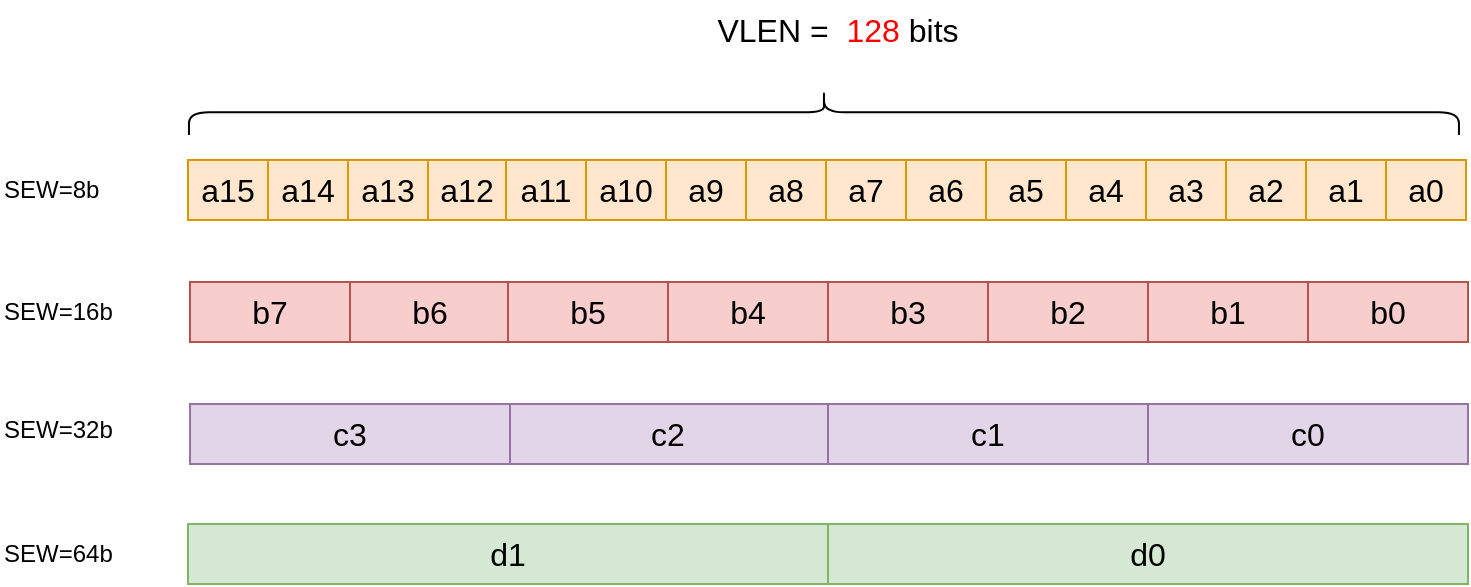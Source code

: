 <mxfile version="21.5.0" type="device">
  <diagram name="第 1 页" id="nJRzv5rlB3VEnub_vDUY">
    <mxGraphModel dx="1416" dy="818" grid="1" gridSize="10" guides="1" tooltips="1" connect="1" arrows="1" fold="1" page="1" pageScale="1" pageWidth="827" pageHeight="1169" math="0" shadow="0">
      <root>
        <mxCell id="0" />
        <mxCell id="1" parent="0" />
        <mxCell id="L7PPIbatm0o-3SstzBcX-66" value="&lt;font style=&quot;font-size: 16px;&quot;&gt;a3&lt;/font&gt;" style="rounded=0;whiteSpace=wrap;html=1;fillColor=#ffe6cc;strokeColor=#d79b00;" parent="1" vertex="1">
          <mxGeometry x="603" y="280" width="40" height="30" as="geometry" />
        </mxCell>
        <mxCell id="L7PPIbatm0o-3SstzBcX-68" value="&lt;font style=&quot;font-size: 16px;&quot;&gt;a1&lt;/font&gt;" style="rounded=0;whiteSpace=wrap;html=1;fillColor=#FFB366;" parent="1" vertex="1">
          <mxGeometry x="683" y="280" width="40" height="30" as="geometry" />
        </mxCell>
        <mxCell id="L7PPIbatm0o-3SstzBcX-69" value="&lt;font style=&quot;font-size: 16px;&quot;&gt;a0&lt;/font&gt;" style="rounded=0;whiteSpace=wrap;html=1;fillColor=#ffe6cc;strokeColor=#d79b00;" parent="1" vertex="1">
          <mxGeometry x="723" y="280" width="40" height="30" as="geometry" />
        </mxCell>
        <mxCell id="L7PPIbatm0o-3SstzBcX-70" value="&lt;font style=&quot;font-size: 16px;&quot;&gt;a7&lt;/font&gt;" style="rounded=0;whiteSpace=wrap;html=1;fillColor=#ffe6cc;strokeColor=#d79b00;" parent="1" vertex="1">
          <mxGeometry x="443" y="280" width="40" height="30" as="geometry" />
        </mxCell>
        <mxCell id="L7PPIbatm0o-3SstzBcX-71" value="&lt;font style=&quot;font-size: 16px;&quot;&gt;a6&lt;/font&gt;" style="rounded=0;whiteSpace=wrap;html=1;fillColor=#ffe6cc;strokeColor=#d79b00;" parent="1" vertex="1">
          <mxGeometry x="483" y="280" width="40" height="30" as="geometry" />
        </mxCell>
        <mxCell id="L7PPIbatm0o-3SstzBcX-72" value="&lt;font style=&quot;font-size: 16px;&quot;&gt;a5&lt;/font&gt;" style="rounded=0;whiteSpace=wrap;html=1;fillColor=#ffe6cc;strokeColor=#d79b00;" parent="1" vertex="1">
          <mxGeometry x="523" y="280" width="40" height="30" as="geometry" />
        </mxCell>
        <mxCell id="L7PPIbatm0o-3SstzBcX-73" value="&lt;font style=&quot;font-size: 16px;&quot;&gt;a4&lt;/font&gt;" style="rounded=0;whiteSpace=wrap;html=1;fillColor=#ffe6cc;strokeColor=#d79b00;" parent="1" vertex="1">
          <mxGeometry x="563" y="280" width="40" height="30" as="geometry" />
        </mxCell>
        <mxCell id="L7PPIbatm0o-3SstzBcX-79" value="" style="shape=curlyBracket;whiteSpace=wrap;html=1;rounded=1;labelPosition=left;verticalLabelPosition=middle;align=right;verticalAlign=middle;rotation=90;size=0.5;" parent="1" vertex="1">
          <mxGeometry x="430.66" y="-61.34" width="22.63" height="635" as="geometry" />
        </mxCell>
        <mxCell id="L7PPIbatm0o-3SstzBcX-80" value="&lt;font style=&quot;font-size: 16px;&quot;&gt;VLEN =&amp;nbsp; &lt;font style=&quot;font-size: 16px;&quot; color=&quot;#ff0000&quot;&gt;128 &lt;/font&gt;bits&lt;/font&gt;" style="text;strokeColor=none;align=center;fillColor=none;html=1;verticalAlign=middle;whiteSpace=wrap;rounded=0;" parent="1" vertex="1">
          <mxGeometry x="384" y="200" width="130" height="30" as="geometry" />
        </mxCell>
        <mxCell id="L7PPIbatm0o-3SstzBcX-81" value="&lt;font style=&quot;font-size: 16px;&quot;&gt;a2&lt;/font&gt;" style="rounded=0;whiteSpace=wrap;html=1;fillColor=#ffe6cc;strokeColor=#d79b00;" parent="1" vertex="1">
          <mxGeometry x="643" y="280" width="40" height="30" as="geometry" />
        </mxCell>
        <mxCell id="L7PPIbatm0o-3SstzBcX-82" value="&lt;font style=&quot;font-size: 16px;&quot;&gt;a1&lt;/font&gt;" style="rounded=0;whiteSpace=wrap;html=1;fillColor=#ffe6cc;strokeColor=#d79b00;" parent="1" vertex="1">
          <mxGeometry x="683" y="280" width="40" height="30" as="geometry" />
        </mxCell>
        <mxCell id="2B8QoLhaIMbZjg2y5yDT-1" value="&lt;font style=&quot;font-size: 16px;&quot;&gt;a11&lt;/font&gt;" style="rounded=0;whiteSpace=wrap;html=1;fillColor=#ffe6cc;strokeColor=#d79b00;" vertex="1" parent="1">
          <mxGeometry x="283" y="280" width="40" height="30" as="geometry" />
        </mxCell>
        <mxCell id="2B8QoLhaIMbZjg2y5yDT-2" value="&lt;font style=&quot;font-size: 16px;&quot;&gt;a1&lt;/font&gt;" style="rounded=0;whiteSpace=wrap;html=1;fillColor=#FFB366;" vertex="1" parent="1">
          <mxGeometry x="363" y="280" width="40" height="30" as="geometry" />
        </mxCell>
        <mxCell id="2B8QoLhaIMbZjg2y5yDT-3" value="&lt;font style=&quot;font-size: 16px;&quot;&gt;a8&lt;/font&gt;" style="rounded=0;whiteSpace=wrap;html=1;fillColor=#ffe6cc;strokeColor=#d79b00;" vertex="1" parent="1">
          <mxGeometry x="403" y="280" width="40" height="30" as="geometry" />
        </mxCell>
        <mxCell id="2B8QoLhaIMbZjg2y5yDT-4" value="&lt;font style=&quot;font-size: 16px;&quot;&gt;a15&lt;/font&gt;" style="rounded=0;whiteSpace=wrap;html=1;fillColor=#ffe6cc;strokeColor=#d79b00;" vertex="1" parent="1">
          <mxGeometry x="124" y="280" width="40" height="30" as="geometry" />
        </mxCell>
        <mxCell id="2B8QoLhaIMbZjg2y5yDT-5" value="&lt;font style=&quot;font-size: 16px;&quot;&gt;a14&lt;/font&gt;" style="rounded=0;whiteSpace=wrap;html=1;fillColor=#ffe6cc;strokeColor=#d79b00;" vertex="1" parent="1">
          <mxGeometry x="164" y="280" width="40" height="30" as="geometry" />
        </mxCell>
        <mxCell id="2B8QoLhaIMbZjg2y5yDT-6" value="&lt;font style=&quot;font-size: 16px;&quot;&gt;a13&lt;/font&gt;" style="rounded=0;whiteSpace=wrap;html=1;fillColor=#ffe6cc;strokeColor=#d79b00;" vertex="1" parent="1">
          <mxGeometry x="204" y="280" width="40" height="30" as="geometry" />
        </mxCell>
        <mxCell id="2B8QoLhaIMbZjg2y5yDT-7" value="&lt;font style=&quot;font-size: 16px;&quot;&gt;a12&lt;/font&gt;" style="rounded=0;whiteSpace=wrap;html=1;fillColor=#ffe6cc;strokeColor=#d79b00;" vertex="1" parent="1">
          <mxGeometry x="244" y="280" width="39" height="30" as="geometry" />
        </mxCell>
        <mxCell id="2B8QoLhaIMbZjg2y5yDT-8" value="&lt;span style=&quot;font-size: 16px;&quot;&gt;a10&lt;/span&gt;" style="rounded=0;whiteSpace=wrap;html=1;fillColor=#ffe6cc;strokeColor=#d79b00;" vertex="1" parent="1">
          <mxGeometry x="323" y="280" width="40" height="30" as="geometry" />
        </mxCell>
        <mxCell id="2B8QoLhaIMbZjg2y5yDT-9" value="&lt;font style=&quot;font-size: 16px;&quot;&gt;a9&lt;/font&gt;" style="rounded=0;whiteSpace=wrap;html=1;fillColor=#ffe6cc;strokeColor=#d79b00;" vertex="1" parent="1">
          <mxGeometry x="363" y="280" width="40" height="30" as="geometry" />
        </mxCell>
        <mxCell id="2B8QoLhaIMbZjg2y5yDT-12" value="&lt;font style=&quot;font-size: 16px;&quot;&gt;b0&lt;/font&gt;" style="rounded=0;whiteSpace=wrap;html=1;fillColor=#f8cecc;strokeColor=#b85450;" vertex="1" parent="1">
          <mxGeometry x="684" y="341" width="80" height="30" as="geometry" />
        </mxCell>
        <mxCell id="2B8QoLhaIMbZjg2y5yDT-14" value="&lt;font style=&quot;font-size: 16px;&quot;&gt;b3&lt;/font&gt;" style="rounded=0;whiteSpace=wrap;html=1;fillColor=#f8cecc;strokeColor=#b85450;" vertex="1" parent="1">
          <mxGeometry x="444" y="341" width="80" height="30" as="geometry" />
        </mxCell>
        <mxCell id="2B8QoLhaIMbZjg2y5yDT-16" value="&lt;font style=&quot;font-size: 16px;&quot;&gt;b2&lt;/font&gt;" style="rounded=0;whiteSpace=wrap;html=1;fillColor=#f8cecc;strokeColor=#b85450;" vertex="1" parent="1">
          <mxGeometry x="524" y="341" width="80" height="30" as="geometry" />
        </mxCell>
        <mxCell id="2B8QoLhaIMbZjg2y5yDT-17" value="&lt;font style=&quot;font-size: 16px;&quot;&gt;b1&lt;/font&gt;" style="rounded=0;whiteSpace=wrap;html=1;fillColor=#f8cecc;strokeColor=#b85450;" vertex="1" parent="1">
          <mxGeometry x="604" y="341" width="80" height="30" as="geometry" />
        </mxCell>
        <mxCell id="2B8QoLhaIMbZjg2y5yDT-21" value="&lt;font style=&quot;font-size: 16px;&quot;&gt;b4&lt;/font&gt;" style="rounded=0;whiteSpace=wrap;html=1;fillColor=#f8cecc;strokeColor=#b85450;" vertex="1" parent="1">
          <mxGeometry x="364" y="341" width="80" height="30" as="geometry" />
        </mxCell>
        <mxCell id="2B8QoLhaIMbZjg2y5yDT-23" value="&lt;font style=&quot;font-size: 16px;&quot;&gt;b7&lt;/font&gt;" style="rounded=0;whiteSpace=wrap;html=1;fillColor=#f8cecc;strokeColor=#b85450;" vertex="1" parent="1">
          <mxGeometry x="125" y="341" width="80" height="30" as="geometry" />
        </mxCell>
        <mxCell id="2B8QoLhaIMbZjg2y5yDT-25" value="&lt;font style=&quot;font-size: 16px;&quot;&gt;b6&lt;/font&gt;" style="rounded=0;whiteSpace=wrap;html=1;fillColor=#f8cecc;strokeColor=#b85450;" vertex="1" parent="1">
          <mxGeometry x="205" y="341" width="80" height="30" as="geometry" />
        </mxCell>
        <mxCell id="2B8QoLhaIMbZjg2y5yDT-26" value="&lt;span style=&quot;font-size: 16px;&quot;&gt;b5&lt;/span&gt;" style="rounded=0;whiteSpace=wrap;html=1;fillColor=#f8cecc;strokeColor=#b85450;" vertex="1" parent="1">
          <mxGeometry x="284" y="341" width="80" height="30" as="geometry" />
        </mxCell>
        <mxCell id="2B8QoLhaIMbZjg2y5yDT-64" value="&lt;font style=&quot;font-size: 16px;&quot;&gt;c0&lt;/font&gt;" style="rounded=0;whiteSpace=wrap;html=1;fillColor=#e1d5e7;strokeColor=#9673a6;" vertex="1" parent="1">
          <mxGeometry x="604" y="402" width="160" height="30" as="geometry" />
        </mxCell>
        <mxCell id="2B8QoLhaIMbZjg2y5yDT-66" value="&lt;font style=&quot;font-size: 16px;&quot;&gt;c1&lt;/font&gt;" style="rounded=0;whiteSpace=wrap;html=1;fillColor=#e1d5e7;strokeColor=#9673a6;" vertex="1" parent="1">
          <mxGeometry x="444" y="402" width="160" height="30" as="geometry" />
        </mxCell>
        <mxCell id="2B8QoLhaIMbZjg2y5yDT-68" value="&lt;font style=&quot;font-size: 16px;&quot;&gt;c2&lt;/font&gt;" style="rounded=0;whiteSpace=wrap;html=1;fillColor=#e1d5e7;strokeColor=#9673a6;" vertex="1" parent="1">
          <mxGeometry x="284" y="402" width="160" height="30" as="geometry" />
        </mxCell>
        <mxCell id="2B8QoLhaIMbZjg2y5yDT-70" value="&lt;font style=&quot;font-size: 16px;&quot;&gt;c3&lt;/font&gt;" style="rounded=0;whiteSpace=wrap;html=1;fillColor=#e1d5e7;strokeColor=#9673a6;" vertex="1" parent="1">
          <mxGeometry x="125" y="402" width="160" height="30" as="geometry" />
        </mxCell>
        <mxCell id="2B8QoLhaIMbZjg2y5yDT-72" value="&lt;font style=&quot;font-size: 16px;&quot;&gt;d0&lt;/font&gt;" style="rounded=0;whiteSpace=wrap;html=1;fillColor=#d5e8d4;strokeColor=#82b366;" vertex="1" parent="1">
          <mxGeometry x="444" y="462" width="320" height="30" as="geometry" />
        </mxCell>
        <mxCell id="2B8QoLhaIMbZjg2y5yDT-74" value="&lt;font style=&quot;font-size: 16px;&quot;&gt;d1&lt;/font&gt;" style="rounded=0;whiteSpace=wrap;html=1;fillColor=#d5e8d4;strokeColor=#82b366;" vertex="1" parent="1">
          <mxGeometry x="124" y="462" width="320" height="30" as="geometry" />
        </mxCell>
        <mxCell id="2B8QoLhaIMbZjg2y5yDT-76" value="SEW=8b" style="text;strokeColor=none;align=left;fillColor=none;html=1;verticalAlign=middle;whiteSpace=wrap;rounded=0;" vertex="1" parent="1">
          <mxGeometry x="30" y="280" width="60" height="30" as="geometry" />
        </mxCell>
        <mxCell id="2B8QoLhaIMbZjg2y5yDT-77" value="SEW=16b" style="text;strokeColor=none;align=left;fillColor=none;html=1;verticalAlign=middle;whiteSpace=wrap;rounded=0;" vertex="1" parent="1">
          <mxGeometry x="30" y="341" width="60" height="30" as="geometry" />
        </mxCell>
        <mxCell id="2B8QoLhaIMbZjg2y5yDT-78" value="SEW=32b" style="text;strokeColor=none;align=left;fillColor=none;html=1;verticalAlign=middle;whiteSpace=wrap;rounded=0;" vertex="1" parent="1">
          <mxGeometry x="30" y="400" width="60" height="30" as="geometry" />
        </mxCell>
        <mxCell id="2B8QoLhaIMbZjg2y5yDT-79" value="SEW=64b" style="text;strokeColor=none;align=left;fillColor=none;html=1;verticalAlign=middle;whiteSpace=wrap;rounded=0;" vertex="1" parent="1">
          <mxGeometry x="30" y="462" width="60" height="30" as="geometry" />
        </mxCell>
      </root>
    </mxGraphModel>
  </diagram>
</mxfile>

